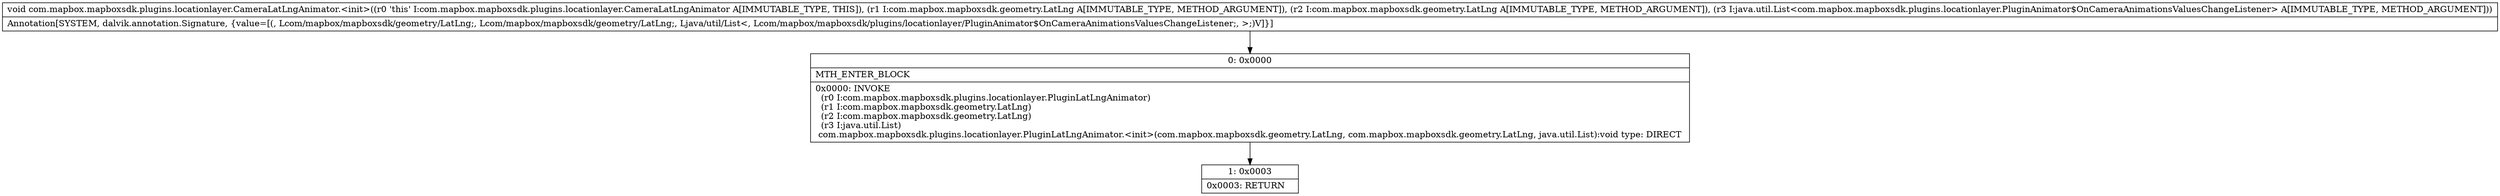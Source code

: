 digraph "CFG forcom.mapbox.mapboxsdk.plugins.locationlayer.CameraLatLngAnimator.\<init\>(Lcom\/mapbox\/mapboxsdk\/geometry\/LatLng;Lcom\/mapbox\/mapboxsdk\/geometry\/LatLng;Ljava\/util\/List;)V" {
Node_0 [shape=record,label="{0\:\ 0x0000|MTH_ENTER_BLOCK\l|0x0000: INVOKE  \l  (r0 I:com.mapbox.mapboxsdk.plugins.locationlayer.PluginLatLngAnimator)\l  (r1 I:com.mapbox.mapboxsdk.geometry.LatLng)\l  (r2 I:com.mapbox.mapboxsdk.geometry.LatLng)\l  (r3 I:java.util.List)\l com.mapbox.mapboxsdk.plugins.locationlayer.PluginLatLngAnimator.\<init\>(com.mapbox.mapboxsdk.geometry.LatLng, com.mapbox.mapboxsdk.geometry.LatLng, java.util.List):void type: DIRECT \l}"];
Node_1 [shape=record,label="{1\:\ 0x0003|0x0003: RETURN   \l}"];
MethodNode[shape=record,label="{void com.mapbox.mapboxsdk.plugins.locationlayer.CameraLatLngAnimator.\<init\>((r0 'this' I:com.mapbox.mapboxsdk.plugins.locationlayer.CameraLatLngAnimator A[IMMUTABLE_TYPE, THIS]), (r1 I:com.mapbox.mapboxsdk.geometry.LatLng A[IMMUTABLE_TYPE, METHOD_ARGUMENT]), (r2 I:com.mapbox.mapboxsdk.geometry.LatLng A[IMMUTABLE_TYPE, METHOD_ARGUMENT]), (r3 I:java.util.List\<com.mapbox.mapboxsdk.plugins.locationlayer.PluginAnimator$OnCameraAnimationsValuesChangeListener\> A[IMMUTABLE_TYPE, METHOD_ARGUMENT]))  | Annotation[SYSTEM, dalvik.annotation.Signature, \{value=[(, Lcom\/mapbox\/mapboxsdk\/geometry\/LatLng;, Lcom\/mapbox\/mapboxsdk\/geometry\/LatLng;, Ljava\/util\/List\<, Lcom\/mapbox\/mapboxsdk\/plugins\/locationlayer\/PluginAnimator$OnCameraAnimationsValuesChangeListener;, \>;)V]\}]\l}"];
MethodNode -> Node_0;
Node_0 -> Node_1;
}

